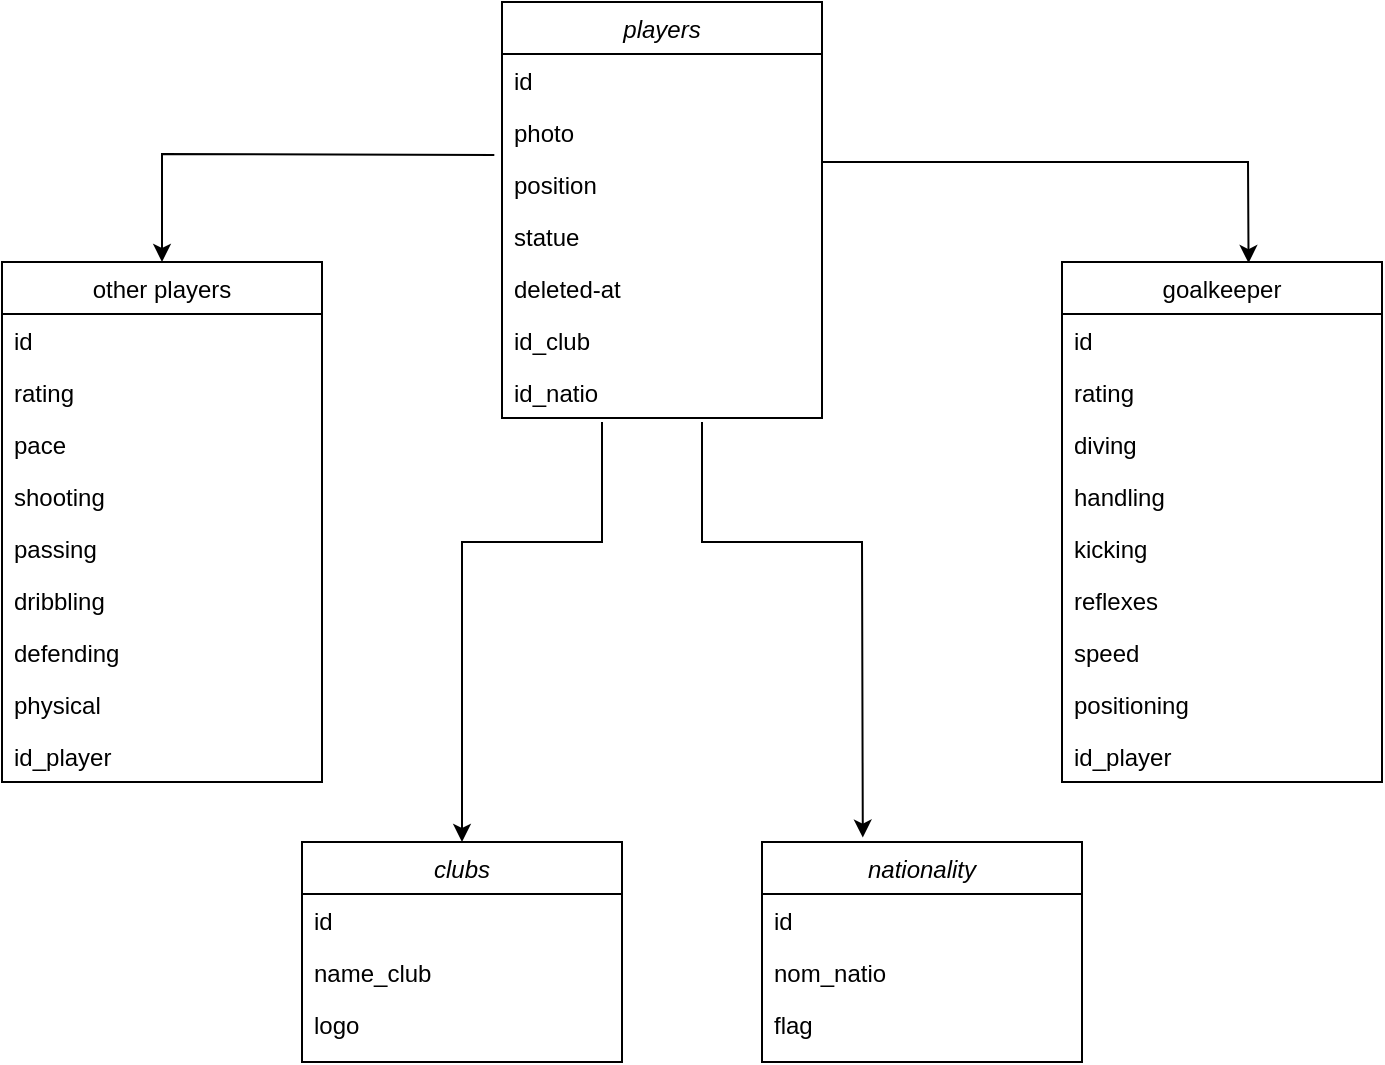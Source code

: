 <mxfile version="25.0.3">
  <diagram id="C5RBs43oDa-KdzZeNtuy" name="Page-1">
    <mxGraphModel dx="1430" dy="505" grid="1" gridSize="10" guides="1" tooltips="1" connect="1" arrows="1" fold="1" page="1" pageScale="1" pageWidth="827" pageHeight="1169" math="0" shadow="0">
      <root>
        <mxCell id="WIyWlLk6GJQsqaUBKTNV-0" />
        <mxCell id="WIyWlLk6GJQsqaUBKTNV-1" parent="WIyWlLk6GJQsqaUBKTNV-0" />
        <mxCell id="zkfFHV4jXpPFQw0GAbJ--0" value="players" style="swimlane;fontStyle=2;align=center;verticalAlign=top;childLayout=stackLayout;horizontal=1;startSize=26;horizontalStack=0;resizeParent=1;resizeLast=0;collapsible=1;marginBottom=0;rounded=0;shadow=0;strokeWidth=1;" parent="WIyWlLk6GJQsqaUBKTNV-1" vertex="1">
          <mxGeometry x="320" y="70" width="160" height="208" as="geometry">
            <mxRectangle x="230" y="140" width="160" height="26" as="alternateBounds" />
          </mxGeometry>
        </mxCell>
        <mxCell id="zkfFHV4jXpPFQw0GAbJ--1" value="id" style="text;align=left;verticalAlign=top;spacingLeft=4;spacingRight=4;overflow=hidden;rotatable=0;points=[[0,0.5],[1,0.5]];portConstraint=eastwest;" parent="zkfFHV4jXpPFQw0GAbJ--0" vertex="1">
          <mxGeometry y="26" width="160" height="26" as="geometry" />
        </mxCell>
        <mxCell id="zkfFHV4jXpPFQw0GAbJ--2" value="photo" style="text;align=left;verticalAlign=top;spacingLeft=4;spacingRight=4;overflow=hidden;rotatable=0;points=[[0,0.5],[1,0.5]];portConstraint=eastwest;rounded=0;shadow=0;html=0;" parent="zkfFHV4jXpPFQw0GAbJ--0" vertex="1">
          <mxGeometry y="52" width="160" height="26" as="geometry" />
        </mxCell>
        <mxCell id="Tbe5a5XHRh42acy79NwL-0" value="position" style="text;align=left;verticalAlign=top;spacingLeft=4;spacingRight=4;overflow=hidden;rotatable=0;points=[[0,0.5],[1,0.5]];portConstraint=eastwest;rounded=0;shadow=0;html=0;" vertex="1" parent="zkfFHV4jXpPFQw0GAbJ--0">
          <mxGeometry y="78" width="160" height="26" as="geometry" />
        </mxCell>
        <mxCell id="zkfFHV4jXpPFQw0GAbJ--3" value="statue" style="text;align=left;verticalAlign=top;spacingLeft=4;spacingRight=4;overflow=hidden;rotatable=0;points=[[0,0.5],[1,0.5]];portConstraint=eastwest;rounded=0;shadow=0;html=0;" parent="zkfFHV4jXpPFQw0GAbJ--0" vertex="1">
          <mxGeometry y="104" width="160" height="26" as="geometry" />
        </mxCell>
        <mxCell id="Tbe5a5XHRh42acy79NwL-17" value="deleted-at" style="text;align=left;verticalAlign=top;spacingLeft=4;spacingRight=4;overflow=hidden;rotatable=0;points=[[0,0.5],[1,0.5]];portConstraint=eastwest;rounded=0;shadow=0;html=0;" vertex="1" parent="zkfFHV4jXpPFQw0GAbJ--0">
          <mxGeometry y="130" width="160" height="26" as="geometry" />
        </mxCell>
        <mxCell id="Tbe5a5XHRh42acy79NwL-38" value="id_club" style="text;align=left;verticalAlign=top;spacingLeft=4;spacingRight=4;overflow=hidden;rotatable=0;points=[[0,0.5],[1,0.5]];portConstraint=eastwest;rounded=0;shadow=0;html=0;" vertex="1" parent="zkfFHV4jXpPFQw0GAbJ--0">
          <mxGeometry y="156" width="160" height="26" as="geometry" />
        </mxCell>
        <mxCell id="Tbe5a5XHRh42acy79NwL-39" value="id_natio" style="text;align=left;verticalAlign=top;spacingLeft=4;spacingRight=4;overflow=hidden;rotatable=0;points=[[0,0.5],[1,0.5]];portConstraint=eastwest;rounded=0;shadow=0;html=0;" vertex="1" parent="zkfFHV4jXpPFQw0GAbJ--0">
          <mxGeometry y="182" width="160" height="26" as="geometry" />
        </mxCell>
        <mxCell id="Tbe5a5XHRh42acy79NwL-1" value="other players" style="swimlane;fontStyle=0;align=center;verticalAlign=top;childLayout=stackLayout;horizontal=1;startSize=26;horizontalStack=0;resizeParent=1;resizeLast=0;collapsible=1;marginBottom=0;rounded=0;shadow=0;strokeWidth=1;" vertex="1" parent="WIyWlLk6GJQsqaUBKTNV-1">
          <mxGeometry x="70" y="200" width="160" height="260" as="geometry">
            <mxRectangle x="550" y="140" width="160" height="26" as="alternateBounds" />
          </mxGeometry>
        </mxCell>
        <mxCell id="Tbe5a5XHRh42acy79NwL-2" value="id" style="text;align=left;verticalAlign=top;spacingLeft=4;spacingRight=4;overflow=hidden;rotatable=0;points=[[0,0.5],[1,0.5]];portConstraint=eastwest;" vertex="1" parent="Tbe5a5XHRh42acy79NwL-1">
          <mxGeometry y="26" width="160" height="26" as="geometry" />
        </mxCell>
        <mxCell id="Tbe5a5XHRh42acy79NwL-3" value="rating" style="text;align=left;verticalAlign=top;spacingLeft=4;spacingRight=4;overflow=hidden;rotatable=0;points=[[0,0.5],[1,0.5]];portConstraint=eastwest;rounded=0;shadow=0;html=0;" vertex="1" parent="Tbe5a5XHRh42acy79NwL-1">
          <mxGeometry y="52" width="160" height="26" as="geometry" />
        </mxCell>
        <mxCell id="Tbe5a5XHRh42acy79NwL-4" value="pace" style="text;align=left;verticalAlign=top;spacingLeft=4;spacingRight=4;overflow=hidden;rotatable=0;points=[[0,0.5],[1,0.5]];portConstraint=eastwest;rounded=0;shadow=0;html=0;" vertex="1" parent="Tbe5a5XHRh42acy79NwL-1">
          <mxGeometry y="78" width="160" height="26" as="geometry" />
        </mxCell>
        <mxCell id="Tbe5a5XHRh42acy79NwL-5" value="shooting" style="text;align=left;verticalAlign=top;spacingLeft=4;spacingRight=4;overflow=hidden;rotatable=0;points=[[0,0.5],[1,0.5]];portConstraint=eastwest;rounded=0;shadow=0;html=0;" vertex="1" parent="Tbe5a5XHRh42acy79NwL-1">
          <mxGeometry y="104" width="160" height="26" as="geometry" />
        </mxCell>
        <mxCell id="Tbe5a5XHRh42acy79NwL-6" value="passing" style="text;align=left;verticalAlign=top;spacingLeft=4;spacingRight=4;overflow=hidden;rotatable=0;points=[[0,0.5],[1,0.5]];portConstraint=eastwest;rounded=0;shadow=0;html=0;" vertex="1" parent="Tbe5a5XHRh42acy79NwL-1">
          <mxGeometry y="130" width="160" height="26" as="geometry" />
        </mxCell>
        <mxCell id="Tbe5a5XHRh42acy79NwL-18" value="dribbling" style="text;align=left;verticalAlign=top;spacingLeft=4;spacingRight=4;overflow=hidden;rotatable=0;points=[[0,0.5],[1,0.5]];portConstraint=eastwest;rounded=0;shadow=0;html=0;" vertex="1" parent="Tbe5a5XHRh42acy79NwL-1">
          <mxGeometry y="156" width="160" height="26" as="geometry" />
        </mxCell>
        <mxCell id="Tbe5a5XHRh42acy79NwL-19" value="defending" style="text;align=left;verticalAlign=top;spacingLeft=4;spacingRight=4;overflow=hidden;rotatable=0;points=[[0,0.5],[1,0.5]];portConstraint=eastwest;rounded=0;shadow=0;html=0;" vertex="1" parent="Tbe5a5XHRh42acy79NwL-1">
          <mxGeometry y="182" width="160" height="26" as="geometry" />
        </mxCell>
        <mxCell id="Tbe5a5XHRh42acy79NwL-20" value="physical" style="text;align=left;verticalAlign=top;spacingLeft=4;spacingRight=4;overflow=hidden;rotatable=0;points=[[0,0.5],[1,0.5]];portConstraint=eastwest;rounded=0;shadow=0;html=0;" vertex="1" parent="Tbe5a5XHRh42acy79NwL-1">
          <mxGeometry y="208" width="160" height="26" as="geometry" />
        </mxCell>
        <mxCell id="Tbe5a5XHRh42acy79NwL-37" value="id_player" style="text;align=left;verticalAlign=top;spacingLeft=4;spacingRight=4;overflow=hidden;rotatable=0;points=[[0,0.5],[1,0.5]];portConstraint=eastwest;rounded=0;shadow=0;html=0;" vertex="1" parent="Tbe5a5XHRh42acy79NwL-1">
          <mxGeometry y="234" width="160" height="26" as="geometry" />
        </mxCell>
        <mxCell id="Tbe5a5XHRh42acy79NwL-7" value="nationality" style="swimlane;fontStyle=2;align=center;verticalAlign=top;childLayout=stackLayout;horizontal=1;startSize=26;horizontalStack=0;resizeParent=1;resizeLast=0;collapsible=1;marginBottom=0;rounded=0;shadow=0;strokeWidth=1;" vertex="1" parent="WIyWlLk6GJQsqaUBKTNV-1">
          <mxGeometry x="450" y="490" width="160" height="110" as="geometry">
            <mxRectangle x="230" y="140" width="160" height="26" as="alternateBounds" />
          </mxGeometry>
        </mxCell>
        <mxCell id="Tbe5a5XHRh42acy79NwL-8" value="id" style="text;align=left;verticalAlign=top;spacingLeft=4;spacingRight=4;overflow=hidden;rotatable=0;points=[[0,0.5],[1,0.5]];portConstraint=eastwest;" vertex="1" parent="Tbe5a5XHRh42acy79NwL-7">
          <mxGeometry y="26" width="160" height="26" as="geometry" />
        </mxCell>
        <mxCell id="Tbe5a5XHRh42acy79NwL-9" value="nom_natio" style="text;align=left;verticalAlign=top;spacingLeft=4;spacingRight=4;overflow=hidden;rotatable=0;points=[[0,0.5],[1,0.5]];portConstraint=eastwest;rounded=0;shadow=0;html=0;" vertex="1" parent="Tbe5a5XHRh42acy79NwL-7">
          <mxGeometry y="52" width="160" height="26" as="geometry" />
        </mxCell>
        <mxCell id="Tbe5a5XHRh42acy79NwL-10" value="flag" style="text;align=left;verticalAlign=top;spacingLeft=4;spacingRight=4;overflow=hidden;rotatable=0;points=[[0,0.5],[1,0.5]];portConstraint=eastwest;rounded=0;shadow=0;html=0;" vertex="1" parent="Tbe5a5XHRh42acy79NwL-7">
          <mxGeometry y="78" width="160" height="26" as="geometry" />
        </mxCell>
        <mxCell id="Tbe5a5XHRh42acy79NwL-12" value="clubs" style="swimlane;fontStyle=2;align=center;verticalAlign=top;childLayout=stackLayout;horizontal=1;startSize=26;horizontalStack=0;resizeParent=1;resizeLast=0;collapsible=1;marginBottom=0;rounded=0;shadow=0;strokeWidth=1;" vertex="1" parent="WIyWlLk6GJQsqaUBKTNV-1">
          <mxGeometry x="220" y="490" width="160" height="110" as="geometry">
            <mxRectangle x="230" y="140" width="160" height="26" as="alternateBounds" />
          </mxGeometry>
        </mxCell>
        <mxCell id="Tbe5a5XHRh42acy79NwL-13" value="id" style="text;align=left;verticalAlign=top;spacingLeft=4;spacingRight=4;overflow=hidden;rotatable=0;points=[[0,0.5],[1,0.5]];portConstraint=eastwest;" vertex="1" parent="Tbe5a5XHRh42acy79NwL-12">
          <mxGeometry y="26" width="160" height="26" as="geometry" />
        </mxCell>
        <mxCell id="Tbe5a5XHRh42acy79NwL-14" value="name_club" style="text;align=left;verticalAlign=top;spacingLeft=4;spacingRight=4;overflow=hidden;rotatable=0;points=[[0,0.5],[1,0.5]];portConstraint=eastwest;rounded=0;shadow=0;html=0;" vertex="1" parent="Tbe5a5XHRh42acy79NwL-12">
          <mxGeometry y="52" width="160" height="26" as="geometry" />
        </mxCell>
        <mxCell id="Tbe5a5XHRh42acy79NwL-15" value="logo" style="text;align=left;verticalAlign=top;spacingLeft=4;spacingRight=4;overflow=hidden;rotatable=0;points=[[0,0.5],[1,0.5]];portConstraint=eastwest;rounded=0;shadow=0;html=0;" vertex="1" parent="Tbe5a5XHRh42acy79NwL-12">
          <mxGeometry y="78" width="160" height="26" as="geometry" />
        </mxCell>
        <mxCell id="Tbe5a5XHRh42acy79NwL-21" value="goalkeeper" style="swimlane;fontStyle=0;align=center;verticalAlign=top;childLayout=stackLayout;horizontal=1;startSize=26;horizontalStack=0;resizeParent=1;resizeLast=0;collapsible=1;marginBottom=0;rounded=0;shadow=0;strokeWidth=1;" vertex="1" parent="WIyWlLk6GJQsqaUBKTNV-1">
          <mxGeometry x="600" y="200" width="160" height="260" as="geometry">
            <mxRectangle x="550" y="140" width="160" height="26" as="alternateBounds" />
          </mxGeometry>
        </mxCell>
        <mxCell id="Tbe5a5XHRh42acy79NwL-22" value="id" style="text;align=left;verticalAlign=top;spacingLeft=4;spacingRight=4;overflow=hidden;rotatable=0;points=[[0,0.5],[1,0.5]];portConstraint=eastwest;" vertex="1" parent="Tbe5a5XHRh42acy79NwL-21">
          <mxGeometry y="26" width="160" height="26" as="geometry" />
        </mxCell>
        <mxCell id="Tbe5a5XHRh42acy79NwL-23" value="rating" style="text;align=left;verticalAlign=top;spacingLeft=4;spacingRight=4;overflow=hidden;rotatable=0;points=[[0,0.5],[1,0.5]];portConstraint=eastwest;rounded=0;shadow=0;html=0;" vertex="1" parent="Tbe5a5XHRh42acy79NwL-21">
          <mxGeometry y="52" width="160" height="26" as="geometry" />
        </mxCell>
        <mxCell id="Tbe5a5XHRh42acy79NwL-24" value="diving" style="text;align=left;verticalAlign=top;spacingLeft=4;spacingRight=4;overflow=hidden;rotatable=0;points=[[0,0.5],[1,0.5]];portConstraint=eastwest;rounded=0;shadow=0;html=0;" vertex="1" parent="Tbe5a5XHRh42acy79NwL-21">
          <mxGeometry y="78" width="160" height="26" as="geometry" />
        </mxCell>
        <mxCell id="Tbe5a5XHRh42acy79NwL-25" value="handling" style="text;align=left;verticalAlign=top;spacingLeft=4;spacingRight=4;overflow=hidden;rotatable=0;points=[[0,0.5],[1,0.5]];portConstraint=eastwest;rounded=0;shadow=0;html=0;" vertex="1" parent="Tbe5a5XHRh42acy79NwL-21">
          <mxGeometry y="104" width="160" height="26" as="geometry" />
        </mxCell>
        <mxCell id="Tbe5a5XHRh42acy79NwL-26" value="kicking" style="text;align=left;verticalAlign=top;spacingLeft=4;spacingRight=4;overflow=hidden;rotatable=0;points=[[0,0.5],[1,0.5]];portConstraint=eastwest;rounded=0;shadow=0;html=0;" vertex="1" parent="Tbe5a5XHRh42acy79NwL-21">
          <mxGeometry y="130" width="160" height="26" as="geometry" />
        </mxCell>
        <mxCell id="Tbe5a5XHRh42acy79NwL-27" value="reflexes" style="text;align=left;verticalAlign=top;spacingLeft=4;spacingRight=4;overflow=hidden;rotatable=0;points=[[0,0.5],[1,0.5]];portConstraint=eastwest;rounded=0;shadow=0;html=0;" vertex="1" parent="Tbe5a5XHRh42acy79NwL-21">
          <mxGeometry y="156" width="160" height="26" as="geometry" />
        </mxCell>
        <mxCell id="Tbe5a5XHRh42acy79NwL-28" value="speed" style="text;align=left;verticalAlign=top;spacingLeft=4;spacingRight=4;overflow=hidden;rotatable=0;points=[[0,0.5],[1,0.5]];portConstraint=eastwest;rounded=0;shadow=0;html=0;" vertex="1" parent="Tbe5a5XHRh42acy79NwL-21">
          <mxGeometry y="182" width="160" height="26" as="geometry" />
        </mxCell>
        <mxCell id="Tbe5a5XHRh42acy79NwL-29" value="positioning" style="text;align=left;verticalAlign=top;spacingLeft=4;spacingRight=4;overflow=hidden;rotatable=0;points=[[0,0.5],[1,0.5]];portConstraint=eastwest;rounded=0;shadow=0;html=0;" vertex="1" parent="Tbe5a5XHRh42acy79NwL-21">
          <mxGeometry y="208" width="160" height="26" as="geometry" />
        </mxCell>
        <mxCell id="Tbe5a5XHRh42acy79NwL-34" value="id_player" style="text;align=left;verticalAlign=top;spacingLeft=4;spacingRight=4;overflow=hidden;rotatable=0;points=[[0,0.5],[1,0.5]];portConstraint=eastwest;rounded=0;shadow=0;html=0;" vertex="1" parent="Tbe5a5XHRh42acy79NwL-21">
          <mxGeometry y="234" width="160" height="26" as="geometry" />
        </mxCell>
        <mxCell id="Tbe5a5XHRh42acy79NwL-30" value="" style="edgeStyle=none;orthogonalLoop=1;jettySize=auto;html=1;rounded=0;entryX=0.315;entryY=-0.02;entryDx=0;entryDy=0;entryPerimeter=0;" edge="1" parent="WIyWlLk6GJQsqaUBKTNV-1" target="Tbe5a5XHRh42acy79NwL-7">
          <mxGeometry width="100" relative="1" as="geometry">
            <mxPoint x="420" y="280" as="sourcePoint" />
            <mxPoint x="440" y="270" as="targetPoint" />
            <Array as="points">
              <mxPoint x="420" y="340" />
              <mxPoint x="500" y="340" />
            </Array>
          </mxGeometry>
        </mxCell>
        <mxCell id="Tbe5a5XHRh42acy79NwL-31" value="" style="edgeStyle=none;orthogonalLoop=1;jettySize=auto;html=1;rounded=0;entryX=0.5;entryY=0;entryDx=0;entryDy=0;" edge="1" parent="WIyWlLk6GJQsqaUBKTNV-1" target="Tbe5a5XHRh42acy79NwL-12">
          <mxGeometry width="100" relative="1" as="geometry">
            <mxPoint x="370" y="280" as="sourcePoint" />
            <mxPoint x="420" y="300" as="targetPoint" />
            <Array as="points">
              <mxPoint x="370" y="340" />
              <mxPoint x="300" y="340" />
            </Array>
          </mxGeometry>
        </mxCell>
        <mxCell id="Tbe5a5XHRh42acy79NwL-32" value="" style="edgeStyle=none;orthogonalLoop=1;jettySize=auto;html=1;rounded=0;entryX=0.583;entryY=0.002;entryDx=0;entryDy=0;entryPerimeter=0;" edge="1" parent="WIyWlLk6GJQsqaUBKTNV-1" target="Tbe5a5XHRh42acy79NwL-21">
          <mxGeometry width="100" relative="1" as="geometry">
            <mxPoint x="480" y="150" as="sourcePoint" />
            <mxPoint x="580" y="150" as="targetPoint" />
            <Array as="points">
              <mxPoint x="693" y="150" />
            </Array>
          </mxGeometry>
        </mxCell>
        <mxCell id="Tbe5a5XHRh42acy79NwL-33" value="" style="edgeStyle=none;orthogonalLoop=1;jettySize=auto;html=1;rounded=0;entryX=0.5;entryY=0;entryDx=0;entryDy=0;exitX=-0.024;exitY=-0.06;exitDx=0;exitDy=0;exitPerimeter=0;" edge="1" parent="WIyWlLk6GJQsqaUBKTNV-1" source="Tbe5a5XHRh42acy79NwL-0" target="Tbe5a5XHRh42acy79NwL-1">
          <mxGeometry width="100" relative="1" as="geometry">
            <mxPoint x="170" y="130" as="sourcePoint" />
            <mxPoint x="270" y="130" as="targetPoint" />
            <Array as="points">
              <mxPoint x="150" y="146" />
            </Array>
          </mxGeometry>
        </mxCell>
      </root>
    </mxGraphModel>
  </diagram>
</mxfile>
